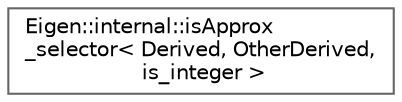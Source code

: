 digraph "Graphical Class Hierarchy"
{
 // LATEX_PDF_SIZE
  bgcolor="transparent";
  edge [fontname=Helvetica,fontsize=10,labelfontname=Helvetica,labelfontsize=10];
  node [fontname=Helvetica,fontsize=10,shape=box,height=0.2,width=0.4];
  rankdir="LR";
  Node0 [id="Node000000",label="Eigen::internal::isApprox\l_selector\< Derived, OtherDerived,\l is_integer \>",height=0.2,width=0.4,color="grey40", fillcolor="white", style="filled",URL="$structEigen_1_1internal_1_1isApprox__selector.html",tooltip=" "];
}
